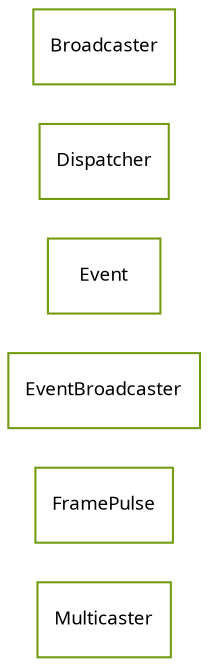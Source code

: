 strict digraph class_diagram {
  rankdir=LR;
  TypeMulticaster[
    label="Multicaster",
    URL="Multicaster.html",
    tooltip="com.sekati.events.Multicaster",
    fontname="Verdana",
    fontsize="9"
    color="#729b12"
    shape="record"
  ];
  TypeFramePulse[
    label="FramePulse",
    URL="FramePulse.html",
    tooltip="com.sekati.events.FramePulse",
    fontname="Verdana",
    fontsize="9"
    color="#729b12"
    shape="record"
  ];
  TypeEventBroadcaster[
    label="EventBroadcaster",
    URL="EventBroadcaster.html",
    tooltip="com.sekati.events.EventBroadcaster",
    fontname="Verdana",
    fontsize="9"
    color="#729b12"
    shape="record"
  ];
  TypeEvent[
    label="Event",
    URL="Event.html",
    tooltip="com.sekati.events.Event",
    fontname="Verdana",
    fontsize="9"
    color="#729b12"
    shape="record"
  ];
  TypeDispatcher[
    label="Dispatcher",
    URL="Dispatcher.html",
    tooltip="com.sekati.events.Dispatcher",
    fontname="Verdana",
    fontsize="9"
    color="#729b12"
    shape="record"
  ];
  TypeBroadcaster[
    label="Broadcaster",
    URL="Broadcaster.html",
    tooltip="com.sekati.events.Broadcaster",
    fontname="Verdana",
    fontsize="9"
    color="#729b12"
    shape="record"
  ];
}
